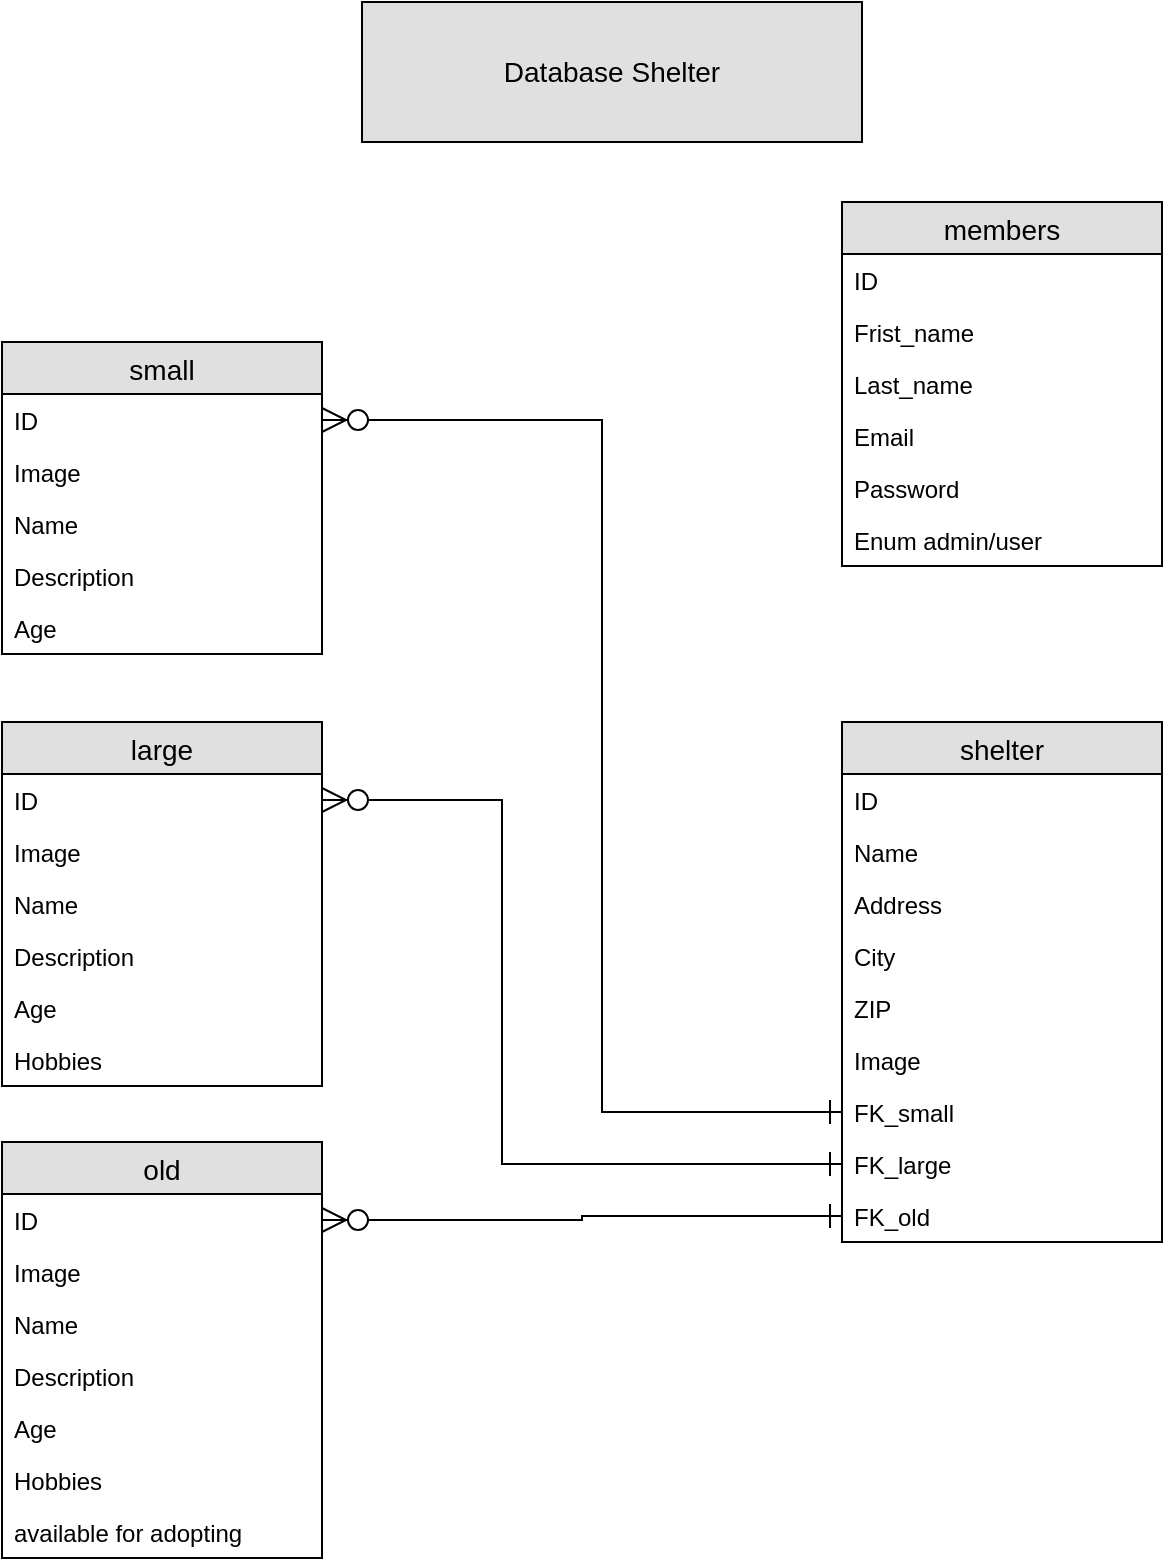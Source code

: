 <mxfile version="12.9.3" type="device"><diagram id="dKBWuByRRaET1B2pRA7U" name="Page-1"><mxGraphModel dx="1178" dy="672" grid="1" gridSize="10" guides="1" tooltips="1" connect="1" arrows="1" fold="1" page="1" pageScale="1" pageWidth="827" pageHeight="1169" math="0" shadow="0"><root><mxCell id="0"/><mxCell id="1" parent="0"/><mxCell id="GfpFk2qeTanZvK6qh3Gy-5" value="small" style="swimlane;fontStyle=0;childLayout=stackLayout;horizontal=1;startSize=26;fillColor=#e0e0e0;horizontalStack=0;resizeParent=1;resizeParentMax=0;resizeLast=0;collapsible=1;marginBottom=0;swimlaneFillColor=#ffffff;align=center;fontSize=14;" vertex="1" parent="1"><mxGeometry x="70" y="200" width="160" height="156" as="geometry"/></mxCell><mxCell id="GfpFk2qeTanZvK6qh3Gy-6" value="ID" style="text;strokeColor=none;fillColor=none;spacingLeft=4;spacingRight=4;overflow=hidden;rotatable=0;points=[[0,0.5],[1,0.5]];portConstraint=eastwest;fontSize=12;" vertex="1" parent="GfpFk2qeTanZvK6qh3Gy-5"><mxGeometry y="26" width="160" height="26" as="geometry"/></mxCell><mxCell id="GfpFk2qeTanZvK6qh3Gy-7" value="Image" style="text;strokeColor=none;fillColor=none;spacingLeft=4;spacingRight=4;overflow=hidden;rotatable=0;points=[[0,0.5],[1,0.5]];portConstraint=eastwest;fontSize=12;" vertex="1" parent="GfpFk2qeTanZvK6qh3Gy-5"><mxGeometry y="52" width="160" height="26" as="geometry"/></mxCell><mxCell id="GfpFk2qeTanZvK6qh3Gy-8" value="Name" style="text;strokeColor=none;fillColor=none;spacingLeft=4;spacingRight=4;overflow=hidden;rotatable=0;points=[[0,0.5],[1,0.5]];portConstraint=eastwest;fontSize=12;" vertex="1" parent="GfpFk2qeTanZvK6qh3Gy-5"><mxGeometry y="78" width="160" height="26" as="geometry"/></mxCell><mxCell id="GfpFk2qeTanZvK6qh3Gy-32" value="Description" style="text;strokeColor=none;fillColor=none;spacingLeft=4;spacingRight=4;overflow=hidden;rotatable=0;points=[[0,0.5],[1,0.5]];portConstraint=eastwest;fontSize=12;" vertex="1" parent="GfpFk2qeTanZvK6qh3Gy-5"><mxGeometry y="104" width="160" height="26" as="geometry"/></mxCell><mxCell id="GfpFk2qeTanZvK6qh3Gy-33" value="Age" style="text;strokeColor=none;fillColor=none;spacingLeft=4;spacingRight=4;overflow=hidden;rotatable=0;points=[[0,0.5],[1,0.5]];portConstraint=eastwest;fontSize=12;" vertex="1" parent="GfpFk2qeTanZvK6qh3Gy-5"><mxGeometry y="130" width="160" height="26" as="geometry"/></mxCell><mxCell id="GfpFk2qeTanZvK6qh3Gy-34" value="large" style="swimlane;fontStyle=0;childLayout=stackLayout;horizontal=1;startSize=26;fillColor=#e0e0e0;horizontalStack=0;resizeParent=1;resizeParentMax=0;resizeLast=0;collapsible=1;marginBottom=0;swimlaneFillColor=#ffffff;align=center;fontSize=14;" vertex="1" parent="1"><mxGeometry x="70" y="390" width="160" height="182" as="geometry"/></mxCell><mxCell id="GfpFk2qeTanZvK6qh3Gy-35" value="ID" style="text;strokeColor=none;fillColor=none;spacingLeft=4;spacingRight=4;overflow=hidden;rotatable=0;points=[[0,0.5],[1,0.5]];portConstraint=eastwest;fontSize=12;" vertex="1" parent="GfpFk2qeTanZvK6qh3Gy-34"><mxGeometry y="26" width="160" height="26" as="geometry"/></mxCell><mxCell id="GfpFk2qeTanZvK6qh3Gy-36" value="Image" style="text;strokeColor=none;fillColor=none;spacingLeft=4;spacingRight=4;overflow=hidden;rotatable=0;points=[[0,0.5],[1,0.5]];portConstraint=eastwest;fontSize=12;" vertex="1" parent="GfpFk2qeTanZvK6qh3Gy-34"><mxGeometry y="52" width="160" height="26" as="geometry"/></mxCell><mxCell id="GfpFk2qeTanZvK6qh3Gy-37" value="Name" style="text;strokeColor=none;fillColor=none;spacingLeft=4;spacingRight=4;overflow=hidden;rotatable=0;points=[[0,0.5],[1,0.5]];portConstraint=eastwest;fontSize=12;" vertex="1" parent="GfpFk2qeTanZvK6qh3Gy-34"><mxGeometry y="78" width="160" height="26" as="geometry"/></mxCell><mxCell id="GfpFk2qeTanZvK6qh3Gy-38" value="Description" style="text;strokeColor=none;fillColor=none;spacingLeft=4;spacingRight=4;overflow=hidden;rotatable=0;points=[[0,0.5],[1,0.5]];portConstraint=eastwest;fontSize=12;" vertex="1" parent="GfpFk2qeTanZvK6qh3Gy-34"><mxGeometry y="104" width="160" height="26" as="geometry"/></mxCell><mxCell id="GfpFk2qeTanZvK6qh3Gy-39" value="Age" style="text;strokeColor=none;fillColor=none;spacingLeft=4;spacingRight=4;overflow=hidden;rotatable=0;points=[[0,0.5],[1,0.5]];portConstraint=eastwest;fontSize=12;" vertex="1" parent="GfpFk2qeTanZvK6qh3Gy-34"><mxGeometry y="130" width="160" height="26" as="geometry"/></mxCell><mxCell id="GfpFk2qeTanZvK6qh3Gy-40" value="Hobbies" style="text;strokeColor=none;fillColor=none;spacingLeft=4;spacingRight=4;overflow=hidden;rotatable=0;points=[[0,0.5],[1,0.5]];portConstraint=eastwest;fontSize=12;" vertex="1" parent="GfpFk2qeTanZvK6qh3Gy-34"><mxGeometry y="156" width="160" height="26" as="geometry"/></mxCell><mxCell id="GfpFk2qeTanZvK6qh3Gy-50" style="edgeStyle=orthogonalEdgeStyle;rounded=0;orthogonalLoop=1;jettySize=auto;html=1;exitX=1;exitY=0.5;exitDx=0;exitDy=0;entryX=0;entryY=0.5;entryDx=0;entryDy=0;startSize=10;fontSize=14;endArrow=ERone;endFill=0;startArrow=ERzeroToMany;startFill=1;endSize=10;" edge="1" parent="1" source="GfpFk2qeTanZvK6qh3Gy-6" target="GfpFk2qeTanZvK6qh3Gy-28"><mxGeometry relative="1" as="geometry"><Array as="points"><mxPoint x="370" y="239"/><mxPoint x="370" y="585"/></Array></mxGeometry></mxCell><mxCell id="GfpFk2qeTanZvK6qh3Gy-51" style="edgeStyle=orthogonalEdgeStyle;rounded=0;orthogonalLoop=1;jettySize=auto;html=1;exitX=1;exitY=0.5;exitDx=0;exitDy=0;entryX=0;entryY=0.5;entryDx=0;entryDy=0;startSize=10;fontSize=14;startArrow=ERzeroToMany;startFill=1;endArrow=ERone;endFill=0;endSize=10;" edge="1" parent="1" source="GfpFk2qeTanZvK6qh3Gy-35" target="GfpFk2qeTanZvK6qh3Gy-29"><mxGeometry relative="1" as="geometry"><Array as="points"><mxPoint x="320" y="429"/><mxPoint x="320" y="611"/></Array></mxGeometry></mxCell><mxCell id="GfpFk2qeTanZvK6qh3Gy-52" style="edgeStyle=orthogonalEdgeStyle;rounded=0;orthogonalLoop=1;jettySize=auto;html=1;exitX=1;exitY=0.5;exitDx=0;exitDy=0;startSize=10;fontSize=14;startArrow=ERzeroToMany;startFill=1;endSize=10;endArrow=ERone;endFill=0;" edge="1" parent="1" source="GfpFk2qeTanZvK6qh3Gy-42" target="GfpFk2qeTanZvK6qh3Gy-30"><mxGeometry relative="1" as="geometry"/></mxCell><mxCell id="GfpFk2qeTanZvK6qh3Gy-1" value="shelter" style="swimlane;fontStyle=0;childLayout=stackLayout;horizontal=1;startSize=26;fillColor=#e0e0e0;horizontalStack=0;resizeParent=1;resizeParentMax=0;resizeLast=0;collapsible=1;marginBottom=0;swimlaneFillColor=#ffffff;align=center;fontSize=14;" vertex="1" parent="1"><mxGeometry x="490" y="390" width="160" height="260" as="geometry"/></mxCell><mxCell id="GfpFk2qeTanZvK6qh3Gy-2" value="ID" style="text;strokeColor=none;fillColor=none;spacingLeft=4;spacingRight=4;overflow=hidden;rotatable=0;points=[[0,0.5],[1,0.5]];portConstraint=eastwest;fontSize=12;" vertex="1" parent="GfpFk2qeTanZvK6qh3Gy-1"><mxGeometry y="26" width="160" height="26" as="geometry"/></mxCell><mxCell id="GfpFk2qeTanZvK6qh3Gy-3" value="Name" style="text;strokeColor=none;fillColor=none;spacingLeft=4;spacingRight=4;overflow=hidden;rotatable=0;points=[[0,0.5],[1,0.5]];portConstraint=eastwest;fontSize=12;" vertex="1" parent="GfpFk2qeTanZvK6qh3Gy-1"><mxGeometry y="52" width="160" height="26" as="geometry"/></mxCell><mxCell id="GfpFk2qeTanZvK6qh3Gy-31" value="Address" style="text;strokeColor=none;fillColor=none;spacingLeft=4;spacingRight=4;overflow=hidden;rotatable=0;points=[[0,0.5],[1,0.5]];portConstraint=eastwest;fontSize=12;" vertex="1" parent="GfpFk2qeTanZvK6qh3Gy-1"><mxGeometry y="78" width="160" height="26" as="geometry"/></mxCell><mxCell id="GfpFk2qeTanZvK6qh3Gy-4" value="City" style="text;strokeColor=none;fillColor=none;spacingLeft=4;spacingRight=4;overflow=hidden;rotatable=0;points=[[0,0.5],[1,0.5]];portConstraint=eastwest;fontSize=12;" vertex="1" parent="GfpFk2qeTanZvK6qh3Gy-1"><mxGeometry y="104" width="160" height="26" as="geometry"/></mxCell><mxCell id="GfpFk2qeTanZvK6qh3Gy-26" value="ZIP" style="text;strokeColor=none;fillColor=none;spacingLeft=4;spacingRight=4;overflow=hidden;rotatable=0;points=[[0,0.5],[1,0.5]];portConstraint=eastwest;fontSize=12;" vertex="1" parent="GfpFk2qeTanZvK6qh3Gy-1"><mxGeometry y="130" width="160" height="26" as="geometry"/></mxCell><mxCell id="GfpFk2qeTanZvK6qh3Gy-27" value="Image" style="text;strokeColor=none;fillColor=none;spacingLeft=4;spacingRight=4;overflow=hidden;rotatable=0;points=[[0,0.5],[1,0.5]];portConstraint=eastwest;fontSize=12;" vertex="1" parent="GfpFk2qeTanZvK6qh3Gy-1"><mxGeometry y="156" width="160" height="26" as="geometry"/></mxCell><mxCell id="GfpFk2qeTanZvK6qh3Gy-28" value="FK_small" style="text;strokeColor=none;fillColor=none;spacingLeft=4;spacingRight=4;overflow=hidden;rotatable=0;points=[[0,0.5],[1,0.5]];portConstraint=eastwest;fontSize=12;" vertex="1" parent="GfpFk2qeTanZvK6qh3Gy-1"><mxGeometry y="182" width="160" height="26" as="geometry"/></mxCell><mxCell id="GfpFk2qeTanZvK6qh3Gy-29" value="FK_large" style="text;strokeColor=none;fillColor=none;spacingLeft=4;spacingRight=4;overflow=hidden;rotatable=0;points=[[0,0.5],[1,0.5]];portConstraint=eastwest;fontSize=12;" vertex="1" parent="GfpFk2qeTanZvK6qh3Gy-1"><mxGeometry y="208" width="160" height="26" as="geometry"/></mxCell><mxCell id="GfpFk2qeTanZvK6qh3Gy-30" value="FK_old" style="text;strokeColor=none;fillColor=none;spacingLeft=4;spacingRight=4;overflow=hidden;rotatable=0;points=[[0,0.5],[1,0.5]];portConstraint=eastwest;fontSize=12;" vertex="1" parent="GfpFk2qeTanZvK6qh3Gy-1"><mxGeometry y="234" width="160" height="26" as="geometry"/></mxCell><mxCell id="GfpFk2qeTanZvK6qh3Gy-41" value="old" style="swimlane;fontStyle=0;childLayout=stackLayout;horizontal=1;startSize=26;fillColor=#e0e0e0;horizontalStack=0;resizeParent=1;resizeParentMax=0;resizeLast=0;collapsible=1;marginBottom=0;swimlaneFillColor=#ffffff;align=center;fontSize=14;" vertex="1" parent="1"><mxGeometry x="70" y="600" width="160" height="208" as="geometry"/></mxCell><mxCell id="GfpFk2qeTanZvK6qh3Gy-42" value="ID" style="text;strokeColor=none;fillColor=none;spacingLeft=4;spacingRight=4;overflow=hidden;rotatable=0;points=[[0,0.5],[1,0.5]];portConstraint=eastwest;fontSize=12;" vertex="1" parent="GfpFk2qeTanZvK6qh3Gy-41"><mxGeometry y="26" width="160" height="26" as="geometry"/></mxCell><mxCell id="GfpFk2qeTanZvK6qh3Gy-43" value="Image" style="text;strokeColor=none;fillColor=none;spacingLeft=4;spacingRight=4;overflow=hidden;rotatable=0;points=[[0,0.5],[1,0.5]];portConstraint=eastwest;fontSize=12;" vertex="1" parent="GfpFk2qeTanZvK6qh3Gy-41"><mxGeometry y="52" width="160" height="26" as="geometry"/></mxCell><mxCell id="GfpFk2qeTanZvK6qh3Gy-44" value="Name" style="text;strokeColor=none;fillColor=none;spacingLeft=4;spacingRight=4;overflow=hidden;rotatable=0;points=[[0,0.5],[1,0.5]];portConstraint=eastwest;fontSize=12;" vertex="1" parent="GfpFk2qeTanZvK6qh3Gy-41"><mxGeometry y="78" width="160" height="26" as="geometry"/></mxCell><mxCell id="GfpFk2qeTanZvK6qh3Gy-45" value="Description" style="text;strokeColor=none;fillColor=none;spacingLeft=4;spacingRight=4;overflow=hidden;rotatable=0;points=[[0,0.5],[1,0.5]];portConstraint=eastwest;fontSize=12;" vertex="1" parent="GfpFk2qeTanZvK6qh3Gy-41"><mxGeometry y="104" width="160" height="26" as="geometry"/></mxCell><mxCell id="GfpFk2qeTanZvK6qh3Gy-46" value="Age" style="text;strokeColor=none;fillColor=none;spacingLeft=4;spacingRight=4;overflow=hidden;rotatable=0;points=[[0,0.5],[1,0.5]];portConstraint=eastwest;fontSize=12;" vertex="1" parent="GfpFk2qeTanZvK6qh3Gy-41"><mxGeometry y="130" width="160" height="26" as="geometry"/></mxCell><mxCell id="GfpFk2qeTanZvK6qh3Gy-47" value="Hobbies" style="text;strokeColor=none;fillColor=none;spacingLeft=4;spacingRight=4;overflow=hidden;rotatable=0;points=[[0,0.5],[1,0.5]];portConstraint=eastwest;fontSize=12;" vertex="1" parent="GfpFk2qeTanZvK6qh3Gy-41"><mxGeometry y="156" width="160" height="26" as="geometry"/></mxCell><mxCell id="GfpFk2qeTanZvK6qh3Gy-48" value="available for adopting" style="text;strokeColor=none;fillColor=none;spacingLeft=4;spacingRight=4;overflow=hidden;rotatable=0;points=[[0,0.5],[1,0.5]];portConstraint=eastwest;fontSize=12;" vertex="1" parent="GfpFk2qeTanZvK6qh3Gy-41"><mxGeometry y="182" width="160" height="26" as="geometry"/></mxCell><mxCell id="GfpFk2qeTanZvK6qh3Gy-17" value="members" style="swimlane;fontStyle=0;childLayout=stackLayout;horizontal=1;startSize=26;fillColor=#e0e0e0;horizontalStack=0;resizeParent=1;resizeParentMax=0;resizeLast=0;collapsible=1;marginBottom=0;swimlaneFillColor=#ffffff;align=center;fontSize=14;" vertex="1" parent="1"><mxGeometry x="490" y="130" width="160" height="182" as="geometry"/></mxCell><mxCell id="GfpFk2qeTanZvK6qh3Gy-18" value="ID" style="text;strokeColor=none;fillColor=none;spacingLeft=4;spacingRight=4;overflow=hidden;rotatable=0;points=[[0,0.5],[1,0.5]];portConstraint=eastwest;fontSize=12;" vertex="1" parent="GfpFk2qeTanZvK6qh3Gy-17"><mxGeometry y="26" width="160" height="26" as="geometry"/></mxCell><mxCell id="GfpFk2qeTanZvK6qh3Gy-19" value="Frist_name" style="text;strokeColor=none;fillColor=none;spacingLeft=4;spacingRight=4;overflow=hidden;rotatable=0;points=[[0,0.5],[1,0.5]];portConstraint=eastwest;fontSize=12;" vertex="1" parent="GfpFk2qeTanZvK6qh3Gy-17"><mxGeometry y="52" width="160" height="26" as="geometry"/></mxCell><mxCell id="GfpFk2qeTanZvK6qh3Gy-24" value="Last_name" style="text;strokeColor=none;fillColor=none;spacingLeft=4;spacingRight=4;overflow=hidden;rotatable=0;points=[[0,0.5],[1,0.5]];portConstraint=eastwest;fontSize=12;" vertex="1" parent="GfpFk2qeTanZvK6qh3Gy-17"><mxGeometry y="78" width="160" height="26" as="geometry"/></mxCell><mxCell id="GfpFk2qeTanZvK6qh3Gy-20" value="Email" style="text;strokeColor=none;fillColor=none;spacingLeft=4;spacingRight=4;overflow=hidden;rotatable=0;points=[[0,0.5],[1,0.5]];portConstraint=eastwest;fontSize=12;" vertex="1" parent="GfpFk2qeTanZvK6qh3Gy-17"><mxGeometry y="104" width="160" height="26" as="geometry"/></mxCell><mxCell id="GfpFk2qeTanZvK6qh3Gy-21" value="Password" style="text;strokeColor=none;fillColor=none;spacingLeft=4;spacingRight=4;overflow=hidden;rotatable=0;points=[[0,0.5],[1,0.5]];portConstraint=eastwest;fontSize=12;" vertex="1" parent="GfpFk2qeTanZvK6qh3Gy-17"><mxGeometry y="130" width="160" height="26" as="geometry"/></mxCell><mxCell id="GfpFk2qeTanZvK6qh3Gy-22" value="Enum admin/user" style="text;strokeColor=none;fillColor=none;spacingLeft=4;spacingRight=4;overflow=hidden;rotatable=0;points=[[0,0.5],[1,0.5]];portConstraint=eastwest;fontSize=12;" vertex="1" parent="GfpFk2qeTanZvK6qh3Gy-17"><mxGeometry y="156" width="160" height="26" as="geometry"/></mxCell><mxCell id="GfpFk2qeTanZvK6qh3Gy-53" value="Database Shelter&lt;br&gt;" style="whiteSpace=wrap;html=1;align=center;startSize=26;fillColor=#e0e0e0;fontSize=14;" vertex="1" parent="1"><mxGeometry x="250" y="30" width="250" height="70" as="geometry"/></mxCell></root></mxGraphModel></diagram></mxfile>